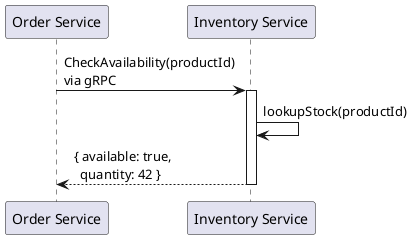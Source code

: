 @startuml
participant "Order Service" as OrderService
participant "Inventory Service" as InventoryService

OrderService -> InventoryService : CheckAvailability(productId)\nvia gRPC
activate InventoryService

InventoryService -> InventoryService : lookupStock(productId)
InventoryService --> OrderService : { available: true,\n  quantity: 42 }
deactivate InventoryService
@enduml
